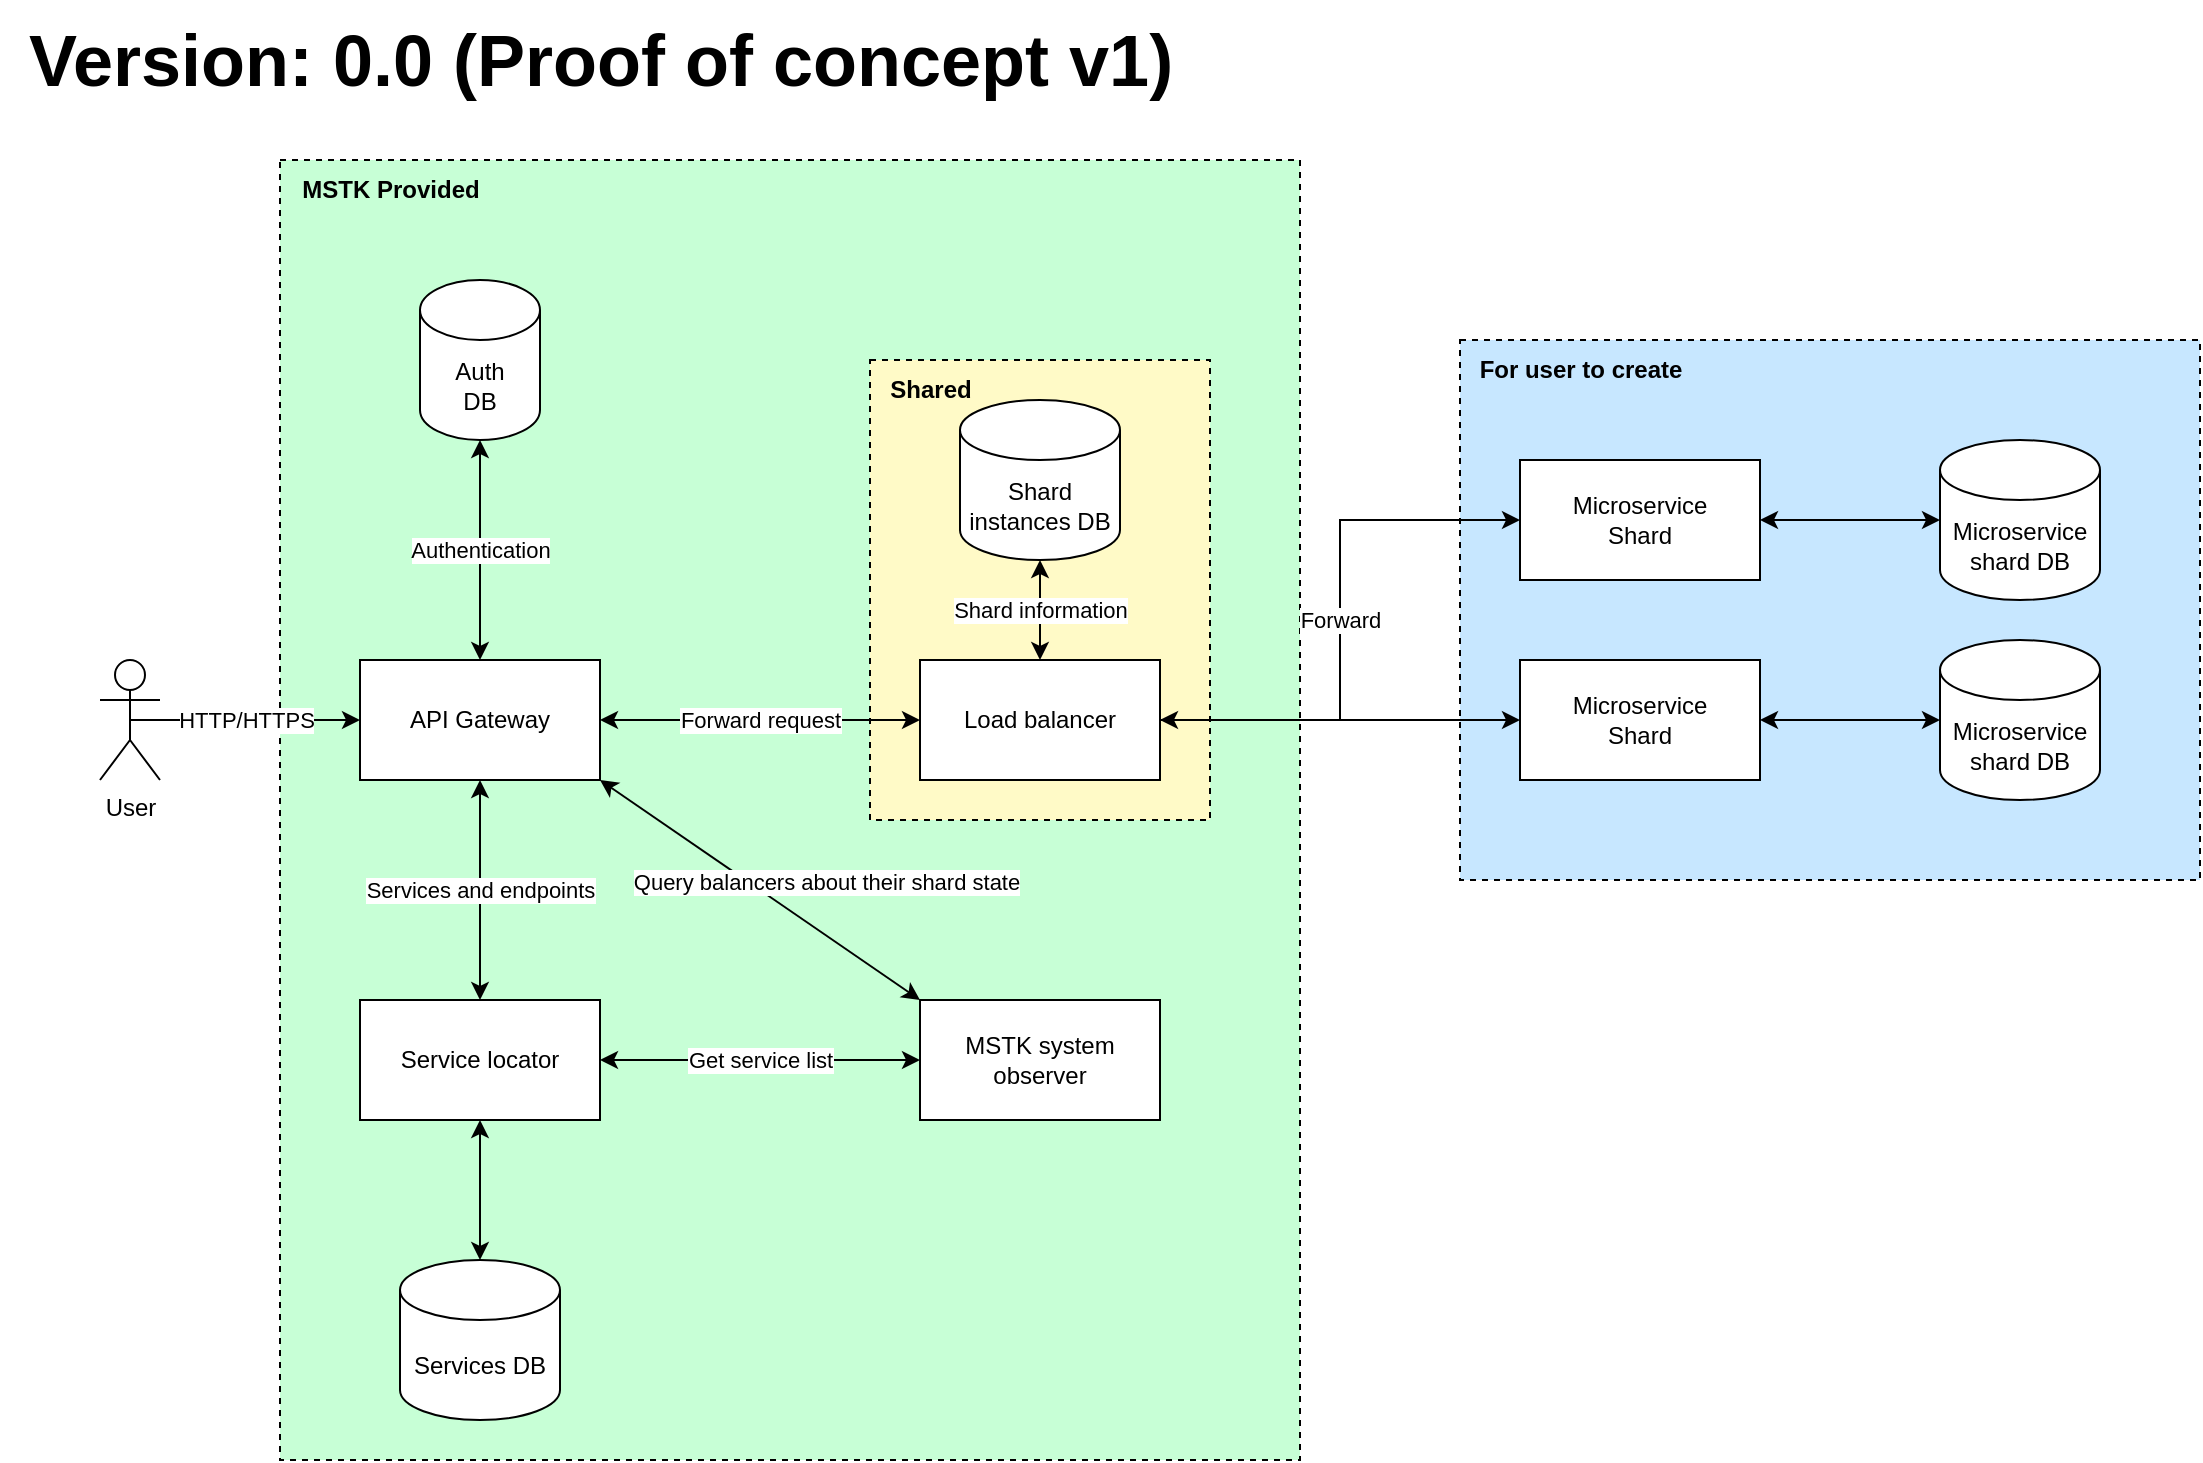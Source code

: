 <mxfile version="20.8.16" type="device"><diagram name="Overview" id="ALj6T25Ayf9xOcIwCc3h"><mxGraphModel dx="1434" dy="854" grid="1" gridSize="10" guides="1" tooltips="1" connect="1" arrows="1" fold="1" page="1" pageScale="1" pageWidth="827" pageHeight="1169" math="0" shadow="0"><root><mxCell id="0"/><mxCell id="1" parent="0"/><mxCell id="IZnhsNGSCuHC_MtdC7Wn-5" value="" style="whiteSpace=wrap;html=1;dashed=1;perimeterSpacing=0;strokeWidth=1;fillColor=#c7e7ff;" parent="1" vertex="1"><mxGeometry x="730" y="170" width="370" height="270" as="geometry"/></mxCell><mxCell id="IZnhsNGSCuHC_MtdC7Wn-2" value="" style="whiteSpace=wrap;html=1;dashed=1;perimeterSpacing=0;strokeWidth=1;fillColor=#C7FFD6;" parent="1" vertex="1"><mxGeometry x="140" y="80" width="510" height="650" as="geometry"/></mxCell><mxCell id="IZnhsNGSCuHC_MtdC7Wn-6" value="" style="whiteSpace=wrap;html=1;dashed=1;perimeterSpacing=0;strokeWidth=1;fillColor=#fffac7;" parent="1" vertex="1"><mxGeometry x="435" y="180" width="170" height="230" as="geometry"/></mxCell><mxCell id="fw34t23akMKYG0kDNByU-5" value="HTTP/HTTPS" style="edgeStyle=orthogonalEdgeStyle;rounded=0;orthogonalLoop=1;jettySize=auto;html=1;exitX=0.5;exitY=0.5;exitDx=0;exitDy=0;exitPerimeter=0;" parent="1" source="fw34t23akMKYG0kDNByU-1" target="fw34t23akMKYG0kDNByU-4" edge="1"><mxGeometry relative="1" as="geometry"/></mxCell><mxCell id="fw34t23akMKYG0kDNByU-1" value="User&lt;br&gt;" style="shape=umlActor;verticalLabelPosition=bottom;verticalAlign=top;html=1;outlineConnect=0;" parent="1" vertex="1"><mxGeometry x="50" y="330" width="30" height="60" as="geometry"/></mxCell><mxCell id="fw34t23akMKYG0kDNByU-12" value="Forward request" style="edgeStyle=orthogonalEdgeStyle;rounded=0;orthogonalLoop=1;jettySize=auto;html=1;exitX=1;exitY=0.5;exitDx=0;exitDy=0;entryX=0;entryY=0.5;entryDx=0;entryDy=0;strokeColor=default;startArrow=classic;startFill=1;" parent="1" source="fw34t23akMKYG0kDNByU-4" target="fw34t23akMKYG0kDNByU-10" edge="1"><mxGeometry relative="1" as="geometry"><Array as="points"><mxPoint x="390" y="360"/><mxPoint x="390" y="360"/></Array></mxGeometry></mxCell><mxCell id="fw34t23akMKYG0kDNByU-30" value="Authentication" style="edgeStyle=none;rounded=0;orthogonalLoop=1;jettySize=auto;html=1;exitX=0.5;exitY=0;exitDx=0;exitDy=0;entryX=0.5;entryY=1;entryDx=0;entryDy=0;entryPerimeter=0;strokeColor=default;startArrow=classic;startFill=1;" parent="1" source="fw34t23akMKYG0kDNByU-4" target="fw34t23akMKYG0kDNByU-29" edge="1"><mxGeometry relative="1" as="geometry"/></mxCell><mxCell id="fw34t23akMKYG0kDNByU-4" value="API Gateway" style="whiteSpace=wrap;html=1;verticalAlign=middle;" parent="1" vertex="1"><mxGeometry x="180" y="330" width="120" height="60" as="geometry"/></mxCell><mxCell id="fw34t23akMKYG0kDNByU-6" value="Service locator" style="rounded=0;whiteSpace=wrap;html=1;" parent="1" vertex="1"><mxGeometry x="180" y="500" width="120" height="60" as="geometry"/></mxCell><mxCell id="fw34t23akMKYG0kDNByU-15" value="" style="edgeStyle=orthogonalEdgeStyle;rounded=0;orthogonalLoop=1;jettySize=auto;html=1;" parent="1" source="fw34t23akMKYG0kDNByU-10" target="fw34t23akMKYG0kDNByU-14" edge="1"><mxGeometry relative="1" as="geometry"/></mxCell><mxCell id="fw34t23akMKYG0kDNByU-27" value="Forward" style="edgeStyle=orthogonalEdgeStyle;rounded=0;orthogonalLoop=1;jettySize=auto;html=1;exitX=1;exitY=0.5;exitDx=0;exitDy=0;entryX=0;entryY=0.5;entryDx=0;entryDy=0;strokeColor=default;startArrow=classic;startFill=1;" parent="1" source="fw34t23akMKYG0kDNByU-10" target="fw34t23akMKYG0kDNByU-24" edge="1"><mxGeometry relative="1" as="geometry"/></mxCell><mxCell id="fw34t23akMKYG0kDNByU-10" value="Load balancer" style="rounded=0;whiteSpace=wrap;html=1;" parent="1" vertex="1"><mxGeometry x="460" y="330" width="120" height="60" as="geometry"/></mxCell><mxCell id="fw34t23akMKYG0kDNByU-14" value="Microservice&lt;br&gt;Shard" style="whiteSpace=wrap;html=1;rounded=0;" parent="1" vertex="1"><mxGeometry x="760" y="330" width="120" height="60" as="geometry"/></mxCell><mxCell id="fw34t23akMKYG0kDNByU-16" value="Services DB" style="shape=cylinder3;whiteSpace=wrap;html=1;boundedLbl=1;backgroundOutline=1;size=15;" parent="1" vertex="1"><mxGeometry x="200" y="630" width="80" height="80" as="geometry"/></mxCell><mxCell id="fw34t23akMKYG0kDNByU-19" value="" style="endArrow=classic;startArrow=classic;html=1;rounded=0;entryX=0.5;entryY=1;entryDx=0;entryDy=0;exitX=0.5;exitY=0;exitDx=0;exitDy=0;exitPerimeter=0;" parent="1" source="fw34t23akMKYG0kDNByU-16" target="fw34t23akMKYG0kDNByU-6" edge="1"><mxGeometry width="50" height="50" relative="1" as="geometry"><mxPoint x="260" y="625" as="sourcePoint"/><mxPoint x="310" y="575" as="targetPoint"/></mxGeometry></mxCell><mxCell id="fw34t23akMKYG0kDNByU-20" value="Services and endpoints" style="endArrow=classic;startArrow=classic;html=1;rounded=0;strokeColor=default;entryX=0.5;entryY=1;entryDx=0;entryDy=0;exitX=0.5;exitY=0;exitDx=0;exitDy=0;" parent="1" source="fw34t23akMKYG0kDNByU-6" target="fw34t23akMKYG0kDNByU-4" edge="1"><mxGeometry width="50" height="50" relative="1" as="geometry"><mxPoint x="270" y="490" as="sourcePoint"/><mxPoint x="320" y="440" as="targetPoint"/></mxGeometry></mxCell><mxCell id="fw34t23akMKYG0kDNByU-22" value="Microservice shard DB" style="shape=cylinder3;whiteSpace=wrap;html=1;boundedLbl=1;backgroundOutline=1;size=15;" parent="1" vertex="1"><mxGeometry x="970" y="320" width="80" height="80" as="geometry"/></mxCell><mxCell id="fw34t23akMKYG0kDNByU-23" value="" style="endArrow=classic;startArrow=classic;html=1;rounded=0;strokeColor=default;exitX=1;exitY=0.5;exitDx=0;exitDy=0;entryX=0;entryY=0.5;entryDx=0;entryDy=0;entryPerimeter=0;" parent="1" source="fw34t23akMKYG0kDNByU-14" target="fw34t23akMKYG0kDNByU-22" edge="1"><mxGeometry width="50" height="50" relative="1" as="geometry"><mxPoint x="910" y="470" as="sourcePoint"/><mxPoint x="960" y="420" as="targetPoint"/></mxGeometry></mxCell><mxCell id="fw34t23akMKYG0kDNByU-24" value="Microservice&lt;br&gt;Shard" style="whiteSpace=wrap;html=1;rounded=0;" parent="1" vertex="1"><mxGeometry x="760" y="230" width="120" height="60" as="geometry"/></mxCell><mxCell id="fw34t23akMKYG0kDNByU-25" value="Microservice shard DB" style="shape=cylinder3;whiteSpace=wrap;html=1;boundedLbl=1;backgroundOutline=1;size=15;" parent="1" vertex="1"><mxGeometry x="970" y="220" width="80" height="80" as="geometry"/></mxCell><mxCell id="fw34t23akMKYG0kDNByU-26" value="" style="endArrow=classic;startArrow=classic;html=1;rounded=0;strokeColor=default;exitX=1;exitY=0.5;exitDx=0;exitDy=0;entryX=0;entryY=0.5;entryDx=0;entryDy=0;entryPerimeter=0;" parent="1" source="fw34t23akMKYG0kDNByU-24" target="fw34t23akMKYG0kDNByU-25" edge="1"><mxGeometry width="50" height="50" relative="1" as="geometry"><mxPoint x="910" y="370" as="sourcePoint"/><mxPoint x="960" y="320" as="targetPoint"/></mxGeometry></mxCell><mxCell id="fw34t23akMKYG0kDNByU-29" value="Auth&lt;br&gt;DB" style="shape=cylinder3;whiteSpace=wrap;html=1;boundedLbl=1;backgroundOutline=1;size=15;" parent="1" vertex="1"><mxGeometry x="210" y="140" width="60" height="80" as="geometry"/></mxCell><mxCell id="IZnhsNGSCuHC_MtdC7Wn-1" value="MSTK Provided" style="text;html=1;align=center;verticalAlign=middle;resizable=0;points=[];autosize=1;strokeColor=none;fillColor=none;fontStyle=1" parent="1" vertex="1"><mxGeometry x="140" y="80" width="110" height="30" as="geometry"/></mxCell><mxCell id="IZnhsNGSCuHC_MtdC7Wn-4" value="For user to create&lt;br&gt;" style="text;html=1;align=center;verticalAlign=middle;resizable=0;points=[];autosize=1;strokeColor=none;fillColor=none;fontStyle=1" parent="1" vertex="1"><mxGeometry x="730" y="170" width="120" height="30" as="geometry"/></mxCell><mxCell id="IZnhsNGSCuHC_MtdC7Wn-7" value="Shared&lt;br&gt;" style="text;html=1;align=center;verticalAlign=middle;resizable=0;points=[];autosize=1;strokeColor=none;fillColor=none;fontStyle=1" parent="1" vertex="1"><mxGeometry x="435" y="180" width="60" height="30" as="geometry"/></mxCell><mxCell id="IZnhsNGSCuHC_MtdC7Wn-8" value="Version: 0.0 (Proof of concept v1)" style="text;html=1;align=center;verticalAlign=middle;resizable=0;points=[];autosize=1;strokeColor=none;fillColor=none;fontStyle=1;fontSize=36;" parent="1" vertex="1"><mxGeometry width="600" height="60" as="geometry"/></mxCell><mxCell id="0T8opT-aeXggzXWMahed-2" value="Shard information" style="edgeStyle=orthogonalEdgeStyle;rounded=0;orthogonalLoop=1;jettySize=auto;html=1;exitX=0.5;exitY=1;exitDx=0;exitDy=0;exitPerimeter=0;entryX=0.5;entryY=0;entryDx=0;entryDy=0;startArrow=classic;startFill=1;" edge="1" parent="1" source="0T8opT-aeXggzXWMahed-1" target="fw34t23akMKYG0kDNByU-10"><mxGeometry relative="1" as="geometry"/></mxCell><mxCell id="0T8opT-aeXggzXWMahed-1" value="Shard instances DB" style="shape=cylinder3;whiteSpace=wrap;html=1;boundedLbl=1;backgroundOutline=1;size=15;" vertex="1" parent="1"><mxGeometry x="480" y="200" width="80" height="80" as="geometry"/></mxCell><mxCell id="0T8opT-aeXggzXWMahed-4" value="Get service list" style="edgeStyle=orthogonalEdgeStyle;rounded=0;orthogonalLoop=1;jettySize=auto;html=1;exitX=0;exitY=0.5;exitDx=0;exitDy=0;entryX=1;entryY=0.5;entryDx=0;entryDy=0;startArrow=classic;startFill=1;" edge="1" parent="1" source="0T8opT-aeXggzXWMahed-3" target="fw34t23akMKYG0kDNByU-6"><mxGeometry relative="1" as="geometry"><mxPoint as="offset"/></mxGeometry></mxCell><mxCell id="0T8opT-aeXggzXWMahed-5" value="Query balancers about their shard state" style="rounded=0;orthogonalLoop=1;jettySize=auto;html=1;exitX=0;exitY=0;exitDx=0;exitDy=0;entryX=1;entryY=1;entryDx=0;entryDy=0;startArrow=classic;startFill=1;elbow=vertical;" edge="1" parent="1" source="0T8opT-aeXggzXWMahed-3" target="fw34t23akMKYG0kDNByU-4"><mxGeometry x="-0.253" y="-22" relative="1" as="geometry"><mxPoint as="offset"/></mxGeometry></mxCell><mxCell id="0T8opT-aeXggzXWMahed-3" value="MSTK system observer" style="rounded=0;whiteSpace=wrap;html=1;" vertex="1" parent="1"><mxGeometry x="460" y="500" width="120" height="60" as="geometry"/></mxCell></root></mxGraphModel></diagram></mxfile>